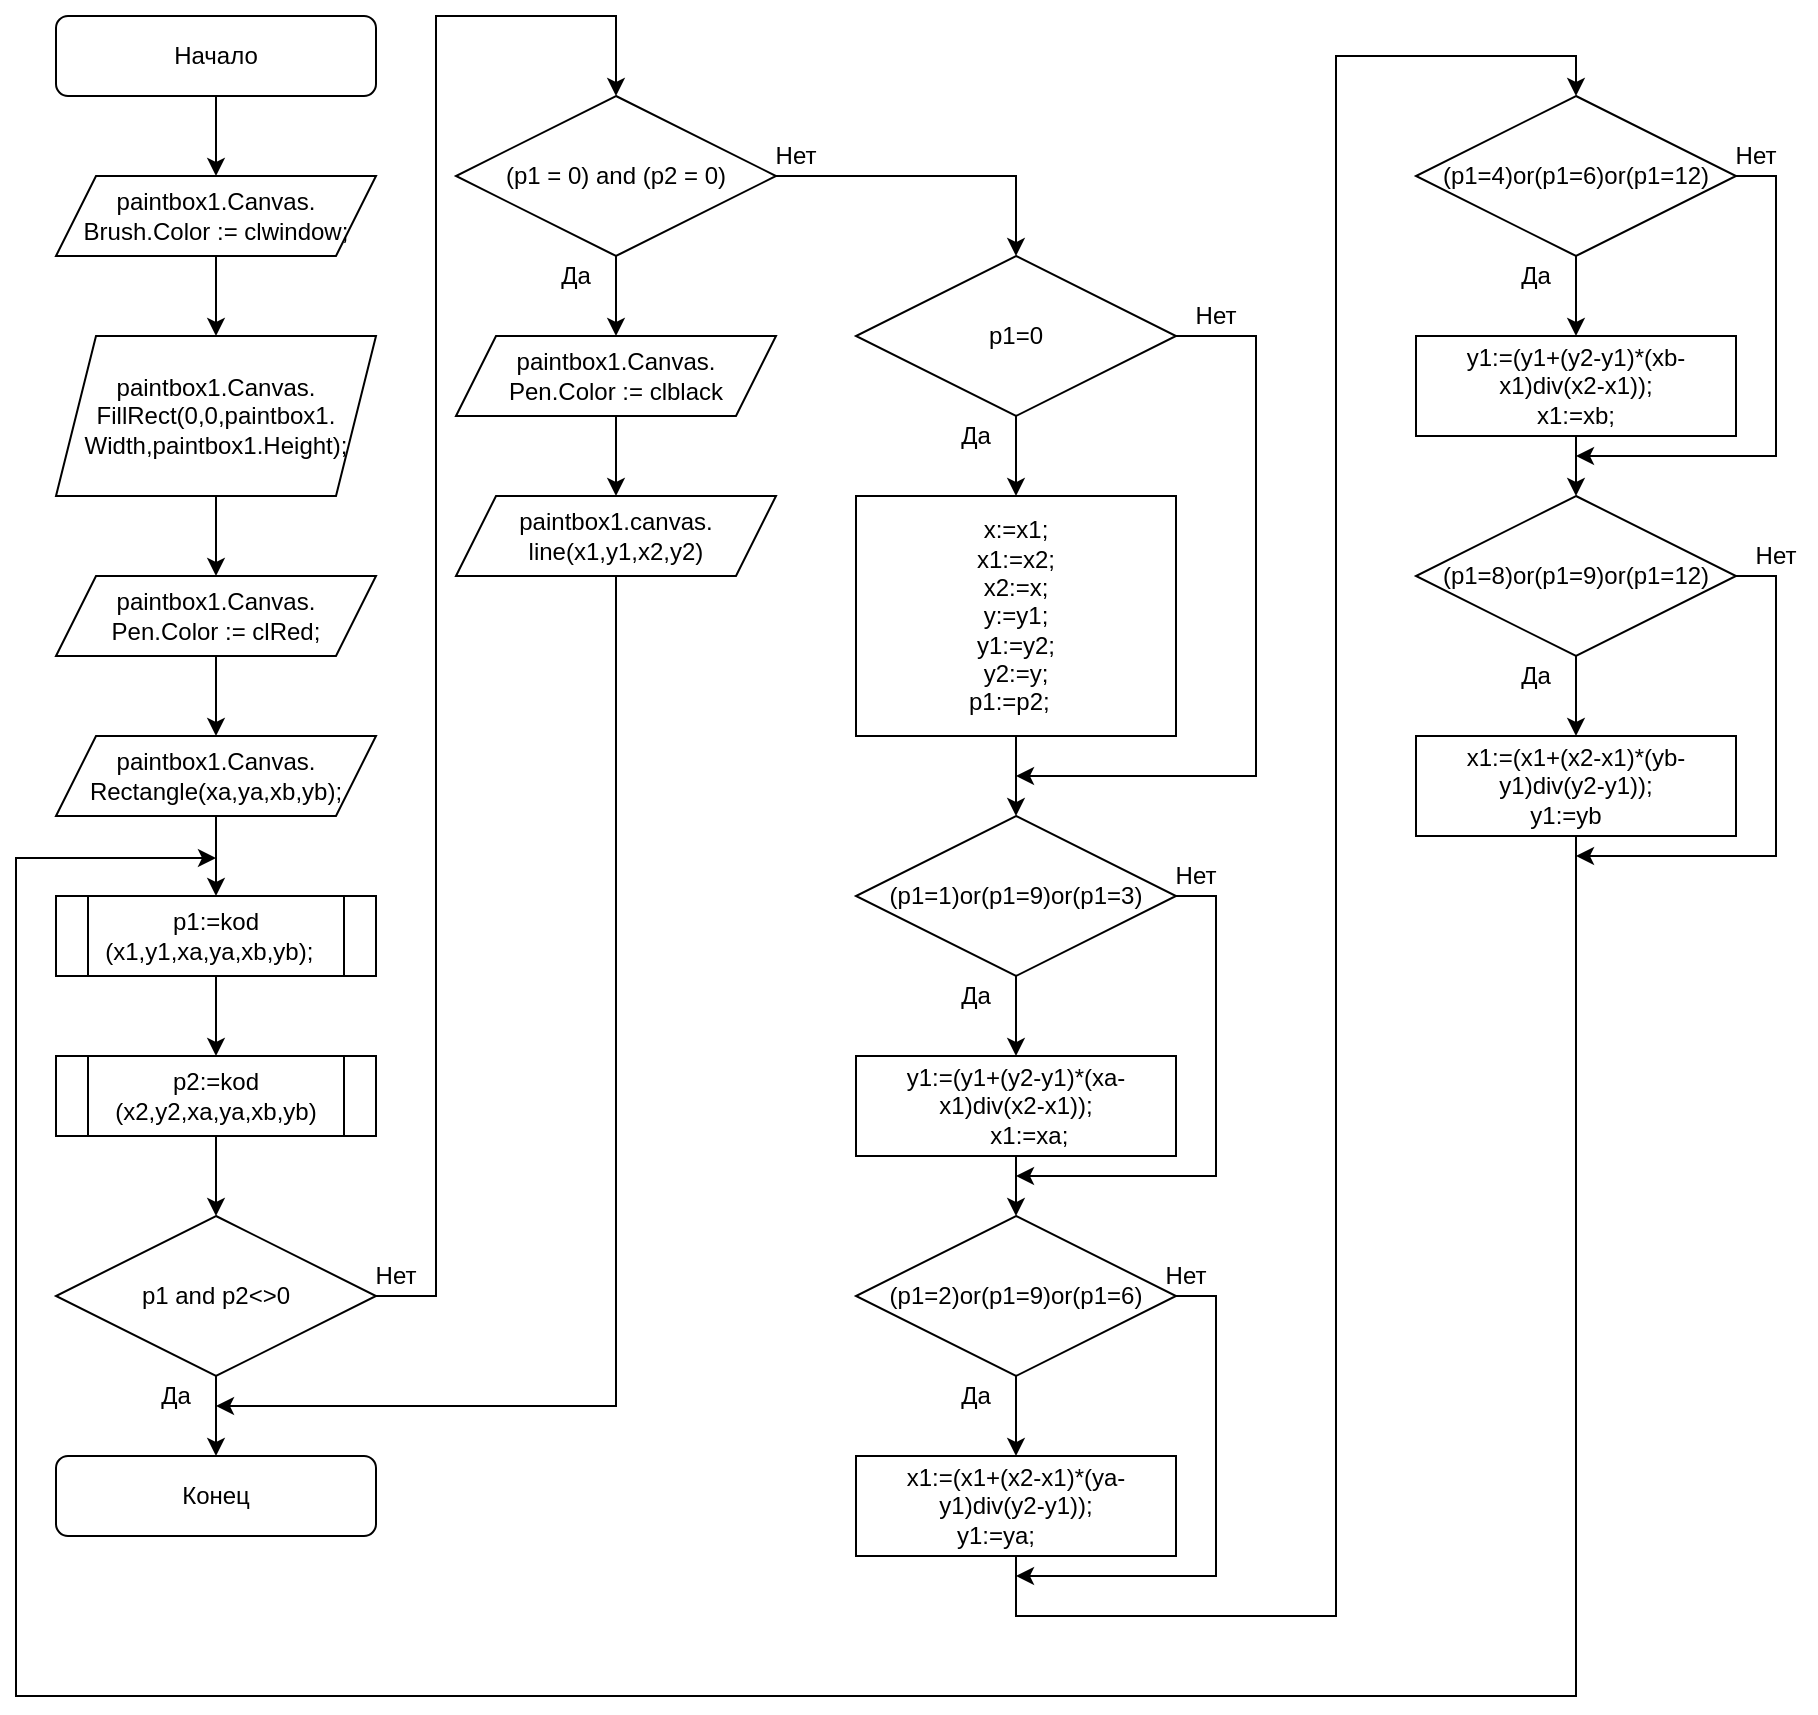 <mxfile version="14.5.1" type="device"><diagram id="j8oNb3tI4S_aDLMYUQda" name="Страница 1"><mxGraphModel dx="1086" dy="846" grid="1" gridSize="10" guides="1" tooltips="1" connect="1" arrows="1" fold="1" page="1" pageScale="1" pageWidth="1169" pageHeight="1654" math="0" shadow="0"><root><mxCell id="0"/><mxCell id="1" parent="0"/><mxCell id="WYTVb56oRD1mSbBQ0nYk-2" style="edgeStyle=orthogonalEdgeStyle;rounded=0;orthogonalLoop=1;jettySize=auto;html=1;exitX=0.5;exitY=1;exitDx=0;exitDy=0;" edge="1" parent="1" source="WYTVb56oRD1mSbBQ0nYk-1" target="WYTVb56oRD1mSbBQ0nYk-3"><mxGeometry relative="1" as="geometry"><mxPoint x="120" y="120" as="targetPoint"/></mxGeometry></mxCell><mxCell id="WYTVb56oRD1mSbBQ0nYk-1" value="Начало" style="rounded=1;whiteSpace=wrap;html=1;" vertex="1" parent="1"><mxGeometry x="40" y="40" width="160" height="40" as="geometry"/></mxCell><mxCell id="WYTVb56oRD1mSbBQ0nYk-4" style="edgeStyle=orthogonalEdgeStyle;rounded=0;orthogonalLoop=1;jettySize=auto;html=1;exitX=0.5;exitY=1;exitDx=0;exitDy=0;" edge="1" parent="1" source="WYTVb56oRD1mSbBQ0nYk-3"><mxGeometry relative="1" as="geometry"><mxPoint x="120" y="200" as="targetPoint"/></mxGeometry></mxCell><mxCell id="WYTVb56oRD1mSbBQ0nYk-3" value="paintbox1.Canvas.&lt;br&gt;Brush.Color := clwindow;" style="shape=parallelogram;perimeter=parallelogramPerimeter;whiteSpace=wrap;html=1;fixedSize=1;" vertex="1" parent="1"><mxGeometry x="40" y="120" width="160" height="40" as="geometry"/></mxCell><mxCell id="WYTVb56oRD1mSbBQ0nYk-6" style="edgeStyle=orthogonalEdgeStyle;rounded=0;orthogonalLoop=1;jettySize=auto;html=1;exitX=0.5;exitY=1;exitDx=0;exitDy=0;" edge="1" parent="1" source="WYTVb56oRD1mSbBQ0nYk-5"><mxGeometry relative="1" as="geometry"><mxPoint x="120" y="320" as="targetPoint"/></mxGeometry></mxCell><mxCell id="WYTVb56oRD1mSbBQ0nYk-5" value="paintbox1.Canvas.&lt;br&gt;FillRect(0,0,paintbox1.&lt;br&gt;Width,paintbox1.Height);" style="shape=parallelogram;perimeter=parallelogramPerimeter;whiteSpace=wrap;html=1;fixedSize=1;" vertex="1" parent="1"><mxGeometry x="40" y="200" width="160" height="80" as="geometry"/></mxCell><mxCell id="WYTVb56oRD1mSbBQ0nYk-8" style="edgeStyle=orthogonalEdgeStyle;rounded=0;orthogonalLoop=1;jettySize=auto;html=1;exitX=0.5;exitY=1;exitDx=0;exitDy=0;" edge="1" parent="1" source="WYTVb56oRD1mSbBQ0nYk-7"><mxGeometry relative="1" as="geometry"><mxPoint x="120" y="400" as="targetPoint"/></mxGeometry></mxCell><mxCell id="WYTVb56oRD1mSbBQ0nYk-7" value="paintbox1.Canvas.&lt;br&gt;Pen.Color := clRed;" style="shape=parallelogram;perimeter=parallelogramPerimeter;whiteSpace=wrap;html=1;fixedSize=1;" vertex="1" parent="1"><mxGeometry x="40" y="320" width="160" height="40" as="geometry"/></mxCell><mxCell id="WYTVb56oRD1mSbBQ0nYk-10" style="edgeStyle=orthogonalEdgeStyle;rounded=0;orthogonalLoop=1;jettySize=auto;html=1;exitX=0.5;exitY=1;exitDx=0;exitDy=0;" edge="1" parent="1" source="WYTVb56oRD1mSbBQ0nYk-9" target="WYTVb56oRD1mSbBQ0nYk-11"><mxGeometry relative="1" as="geometry"><mxPoint x="120" y="480" as="targetPoint"/></mxGeometry></mxCell><mxCell id="WYTVb56oRD1mSbBQ0nYk-9" value="paintbox1.Canvas.&lt;br&gt;Rectangle(xa,ya,xb,yb);" style="shape=parallelogram;perimeter=parallelogramPerimeter;whiteSpace=wrap;html=1;fixedSize=1;" vertex="1" parent="1"><mxGeometry x="40" y="400" width="160" height="40" as="geometry"/></mxCell><mxCell id="WYTVb56oRD1mSbBQ0nYk-12" style="edgeStyle=orthogonalEdgeStyle;rounded=0;orthogonalLoop=1;jettySize=auto;html=1;exitX=0.5;exitY=1;exitDx=0;exitDy=0;" edge="1" parent="1" source="WYTVb56oRD1mSbBQ0nYk-11"><mxGeometry relative="1" as="geometry"><mxPoint x="120" y="560" as="targetPoint"/></mxGeometry></mxCell><mxCell id="WYTVb56oRD1mSbBQ0nYk-11" value="p1:=kod&lt;br&gt;(x1,y1,xa,ya,xb,yb);&amp;nbsp;&amp;nbsp;" style="shape=process;whiteSpace=wrap;html=1;backgroundOutline=1;" vertex="1" parent="1"><mxGeometry x="40" y="480" width="160" height="40" as="geometry"/></mxCell><mxCell id="WYTVb56oRD1mSbBQ0nYk-15" style="edgeStyle=orthogonalEdgeStyle;rounded=0;orthogonalLoop=1;jettySize=auto;html=1;exitX=0.5;exitY=1;exitDx=0;exitDy=0;entryX=0.5;entryY=0;entryDx=0;entryDy=0;" edge="1" parent="1" source="WYTVb56oRD1mSbBQ0nYk-13" target="WYTVb56oRD1mSbBQ0nYk-14"><mxGeometry relative="1" as="geometry"/></mxCell><mxCell id="WYTVb56oRD1mSbBQ0nYk-13" value="p2:=kod&lt;br&gt;(x2,y2,xa,ya,xb,yb)" style="shape=process;whiteSpace=wrap;html=1;backgroundOutline=1;" vertex="1" parent="1"><mxGeometry x="40" y="560" width="160" height="40" as="geometry"/></mxCell><mxCell id="WYTVb56oRD1mSbBQ0nYk-16" style="edgeStyle=orthogonalEdgeStyle;rounded=0;orthogonalLoop=1;jettySize=auto;html=1;exitX=0.5;exitY=1;exitDx=0;exitDy=0;" edge="1" parent="1" source="WYTVb56oRD1mSbBQ0nYk-14"><mxGeometry relative="1" as="geometry"><mxPoint x="120" y="760" as="targetPoint"/></mxGeometry></mxCell><mxCell id="WYTVb56oRD1mSbBQ0nYk-19" style="edgeStyle=orthogonalEdgeStyle;rounded=0;orthogonalLoop=1;jettySize=auto;html=1;exitX=1;exitY=0.5;exitDx=0;exitDy=0;" edge="1" parent="1" source="WYTVb56oRD1mSbBQ0nYk-14"><mxGeometry relative="1" as="geometry"><mxPoint x="320" y="80" as="targetPoint"/><Array as="points"><mxPoint x="230" y="680"/><mxPoint x="230" y="40"/></Array></mxGeometry></mxCell><mxCell id="WYTVb56oRD1mSbBQ0nYk-14" value="p1 and p2&amp;lt;&amp;gt;0" style="rhombus;whiteSpace=wrap;html=1;" vertex="1" parent="1"><mxGeometry x="40" y="640" width="160" height="80" as="geometry"/></mxCell><mxCell id="WYTVb56oRD1mSbBQ0nYk-17" value="Конец" style="rounded=1;whiteSpace=wrap;html=1;" vertex="1" parent="1"><mxGeometry x="40" y="760" width="160" height="40" as="geometry"/></mxCell><mxCell id="WYTVb56oRD1mSbBQ0nYk-18" value="Да" style="text;html=1;strokeColor=none;fillColor=none;align=center;verticalAlign=middle;whiteSpace=wrap;rounded=0;" vertex="1" parent="1"><mxGeometry x="80" y="720" width="40" height="20" as="geometry"/></mxCell><mxCell id="WYTVb56oRD1mSbBQ0nYk-21" style="edgeStyle=orthogonalEdgeStyle;rounded=0;orthogonalLoop=1;jettySize=auto;html=1;exitX=0.5;exitY=1;exitDx=0;exitDy=0;" edge="1" parent="1" source="WYTVb56oRD1mSbBQ0nYk-20"><mxGeometry relative="1" as="geometry"><mxPoint x="320" y="200" as="targetPoint"/></mxGeometry></mxCell><mxCell id="WYTVb56oRD1mSbBQ0nYk-27" style="edgeStyle=orthogonalEdgeStyle;rounded=0;orthogonalLoop=1;jettySize=auto;html=1;exitX=1;exitY=0.5;exitDx=0;exitDy=0;entryX=0.5;entryY=0;entryDx=0;entryDy=0;" edge="1" parent="1" source="WYTVb56oRD1mSbBQ0nYk-20" target="WYTVb56oRD1mSbBQ0nYk-28"><mxGeometry relative="1" as="geometry"><mxPoint x="480" y="160" as="targetPoint"/><Array as="points"><mxPoint x="520" y="120"/></Array></mxGeometry></mxCell><mxCell id="WYTVb56oRD1mSbBQ0nYk-20" value="(p1 = 0) and (p2 = 0)" style="rhombus;whiteSpace=wrap;html=1;" vertex="1" parent="1"><mxGeometry x="240" y="80" width="160" height="80" as="geometry"/></mxCell><mxCell id="WYTVb56oRD1mSbBQ0nYk-22" value="Да" style="text;html=1;strokeColor=none;fillColor=none;align=center;verticalAlign=middle;whiteSpace=wrap;rounded=0;" vertex="1" parent="1"><mxGeometry x="280" y="160" width="40" height="20" as="geometry"/></mxCell><mxCell id="WYTVb56oRD1mSbBQ0nYk-24" style="edgeStyle=orthogonalEdgeStyle;rounded=0;orthogonalLoop=1;jettySize=auto;html=1;exitX=0.5;exitY=1;exitDx=0;exitDy=0;" edge="1" parent="1" source="WYTVb56oRD1mSbBQ0nYk-23"><mxGeometry relative="1" as="geometry"><mxPoint x="320" y="280" as="targetPoint"/></mxGeometry></mxCell><mxCell id="WYTVb56oRD1mSbBQ0nYk-23" value="paintbox1.Canvas.&lt;br&gt;Pen.Color := clblack" style="shape=parallelogram;perimeter=parallelogramPerimeter;whiteSpace=wrap;html=1;fixedSize=1;" vertex="1" parent="1"><mxGeometry x="240" y="200" width="160" height="40" as="geometry"/></mxCell><mxCell id="WYTVb56oRD1mSbBQ0nYk-26" style="edgeStyle=orthogonalEdgeStyle;rounded=0;orthogonalLoop=1;jettySize=auto;html=1;exitX=0.5;exitY=1;exitDx=0;exitDy=0;entryX=1;entryY=0.75;entryDx=0;entryDy=0;" edge="1" parent="1" source="WYTVb56oRD1mSbBQ0nYk-25" target="WYTVb56oRD1mSbBQ0nYk-18"><mxGeometry relative="1" as="geometry"/></mxCell><mxCell id="WYTVb56oRD1mSbBQ0nYk-25" value="paintbox1.canvas.&lt;br&gt;line(x1,y1,x2,y2)" style="shape=parallelogram;perimeter=parallelogramPerimeter;whiteSpace=wrap;html=1;fixedSize=1;" vertex="1" parent="1"><mxGeometry x="240" y="280" width="160" height="40" as="geometry"/></mxCell><mxCell id="WYTVb56oRD1mSbBQ0nYk-29" style="edgeStyle=orthogonalEdgeStyle;rounded=0;orthogonalLoop=1;jettySize=auto;html=1;exitX=0.5;exitY=1;exitDx=0;exitDy=0;" edge="1" parent="1" source="WYTVb56oRD1mSbBQ0nYk-28"><mxGeometry relative="1" as="geometry"><mxPoint x="520" y="280" as="targetPoint"/></mxGeometry></mxCell><mxCell id="WYTVb56oRD1mSbBQ0nYk-35" style="edgeStyle=orthogonalEdgeStyle;rounded=0;orthogonalLoop=1;jettySize=auto;html=1;exitX=1;exitY=0.5;exitDx=0;exitDy=0;" edge="1" parent="1" source="WYTVb56oRD1mSbBQ0nYk-28"><mxGeometry relative="1" as="geometry"><mxPoint x="520" y="420" as="targetPoint"/><Array as="points"><mxPoint x="640" y="200"/><mxPoint x="640" y="420"/></Array></mxGeometry></mxCell><mxCell id="WYTVb56oRD1mSbBQ0nYk-28" value="p1=0" style="rhombus;whiteSpace=wrap;html=1;" vertex="1" parent="1"><mxGeometry x="440" y="160" width="160" height="80" as="geometry"/></mxCell><mxCell id="WYTVb56oRD1mSbBQ0nYk-30" value="Да" style="text;html=1;strokeColor=none;fillColor=none;align=center;verticalAlign=middle;whiteSpace=wrap;rounded=0;" vertex="1" parent="1"><mxGeometry x="480" y="240" width="40" height="20" as="geometry"/></mxCell><mxCell id="WYTVb56oRD1mSbBQ0nYk-31" value="Нет" style="text;html=1;strokeColor=none;fillColor=none;align=center;verticalAlign=middle;whiteSpace=wrap;rounded=0;" vertex="1" parent="1"><mxGeometry x="190" y="660" width="40" height="20" as="geometry"/></mxCell><mxCell id="WYTVb56oRD1mSbBQ0nYk-32" value="Нет" style="text;html=1;strokeColor=none;fillColor=none;align=center;verticalAlign=middle;whiteSpace=wrap;rounded=0;" vertex="1" parent="1"><mxGeometry x="390" y="100" width="40" height="20" as="geometry"/></mxCell><mxCell id="WYTVb56oRD1mSbBQ0nYk-34" style="edgeStyle=orthogonalEdgeStyle;rounded=0;orthogonalLoop=1;jettySize=auto;html=1;exitX=0.5;exitY=1;exitDx=0;exitDy=0;" edge="1" parent="1" source="WYTVb56oRD1mSbBQ0nYk-33"><mxGeometry relative="1" as="geometry"><mxPoint x="520" y="440" as="targetPoint"/></mxGeometry></mxCell><mxCell id="WYTVb56oRD1mSbBQ0nYk-33" value="&lt;div&gt;x:=x1;&lt;/div&gt;&lt;div&gt;x1:=x2;&lt;/div&gt;&lt;div&gt;x2:=x;&lt;/div&gt;&lt;div&gt;y:=y1;&lt;/div&gt;&lt;div&gt;y1:=y2;&lt;/div&gt;&lt;div&gt;y2:=y;&lt;/div&gt;&lt;div&gt;p1:=p2;&amp;nbsp;&amp;nbsp;&lt;/div&gt;" style="rounded=0;whiteSpace=wrap;html=1;" vertex="1" parent="1"><mxGeometry x="440" y="280" width="160" height="120" as="geometry"/></mxCell><mxCell id="WYTVb56oRD1mSbBQ0nYk-36" value="Нет" style="text;html=1;strokeColor=none;fillColor=none;align=center;verticalAlign=middle;whiteSpace=wrap;rounded=0;" vertex="1" parent="1"><mxGeometry x="600" y="180" width="40" height="20" as="geometry"/></mxCell><mxCell id="WYTVb56oRD1mSbBQ0nYk-38" style="edgeStyle=orthogonalEdgeStyle;rounded=0;orthogonalLoop=1;jettySize=auto;html=1;exitX=0.5;exitY=1;exitDx=0;exitDy=0;" edge="1" parent="1" source="WYTVb56oRD1mSbBQ0nYk-37"><mxGeometry relative="1" as="geometry"><mxPoint x="520" y="560" as="targetPoint"/></mxGeometry></mxCell><mxCell id="WYTVb56oRD1mSbBQ0nYk-42" style="edgeStyle=orthogonalEdgeStyle;rounded=0;orthogonalLoop=1;jettySize=auto;html=1;exitX=1;exitY=0.5;exitDx=0;exitDy=0;" edge="1" parent="1" source="WYTVb56oRD1mSbBQ0nYk-37"><mxGeometry relative="1" as="geometry"><mxPoint x="520" y="620" as="targetPoint"/><Array as="points"><mxPoint x="620" y="480"/><mxPoint x="620" y="620"/></Array></mxGeometry></mxCell><mxCell id="WYTVb56oRD1mSbBQ0nYk-37" value="(p1=1)or(p1=9)or(p1=3)" style="rhombus;whiteSpace=wrap;html=1;" vertex="1" parent="1"><mxGeometry x="440" y="440" width="160" height="80" as="geometry"/></mxCell><mxCell id="WYTVb56oRD1mSbBQ0nYk-39" value="Да" style="text;html=1;strokeColor=none;fillColor=none;align=center;verticalAlign=middle;whiteSpace=wrap;rounded=0;" vertex="1" parent="1"><mxGeometry x="480" y="520" width="40" height="20" as="geometry"/></mxCell><mxCell id="WYTVb56oRD1mSbBQ0nYk-41" style="edgeStyle=orthogonalEdgeStyle;rounded=0;orthogonalLoop=1;jettySize=auto;html=1;exitX=0.5;exitY=1;exitDx=0;exitDy=0;" edge="1" parent="1" source="WYTVb56oRD1mSbBQ0nYk-40"><mxGeometry relative="1" as="geometry"><mxPoint x="520" y="640" as="targetPoint"/></mxGeometry></mxCell><mxCell id="WYTVb56oRD1mSbBQ0nYk-40" value="&lt;div&gt;&lt;br&gt;&lt;/div&gt;&lt;div&gt;y1:=(y1+(y2-y1)*(xa-x1)div(x2-x1));&lt;/div&gt;&lt;div&gt;&amp;nbsp; &amp;nbsp; &amp;nbsp; &amp;nbsp; &amp;nbsp; &amp;nbsp; &amp;nbsp; &amp;nbsp; &amp;nbsp; &amp;nbsp;x1:=xa;&amp;nbsp; &amp;nbsp; &amp;nbsp; &amp;nbsp; &amp;nbsp; &amp;nbsp; &amp;nbsp; &amp;nbsp; &amp;nbsp; &amp;nbsp; &amp;nbsp; &amp;nbsp; &amp;nbsp; &amp;nbsp;&amp;nbsp;&lt;/div&gt;" style="rounded=0;whiteSpace=wrap;html=1;" vertex="1" parent="1"><mxGeometry x="440" y="560" width="160" height="50" as="geometry"/></mxCell><mxCell id="WYTVb56oRD1mSbBQ0nYk-43" style="edgeStyle=orthogonalEdgeStyle;rounded=0;orthogonalLoop=1;jettySize=auto;html=1;exitX=0.5;exitY=1;exitDx=0;exitDy=0;" edge="1" parent="1" source="WYTVb56oRD1mSbBQ0nYk-45"><mxGeometry relative="1" as="geometry"><mxPoint x="520" y="760" as="targetPoint"/></mxGeometry></mxCell><mxCell id="WYTVb56oRD1mSbBQ0nYk-44" style="edgeStyle=orthogonalEdgeStyle;rounded=0;orthogonalLoop=1;jettySize=auto;html=1;exitX=1;exitY=0.5;exitDx=0;exitDy=0;" edge="1" parent="1" source="WYTVb56oRD1mSbBQ0nYk-45"><mxGeometry relative="1" as="geometry"><mxPoint x="520" y="820" as="targetPoint"/><Array as="points"><mxPoint x="620" y="680"/><mxPoint x="620" y="820"/></Array></mxGeometry></mxCell><mxCell id="WYTVb56oRD1mSbBQ0nYk-45" value="(p1=2)or(p1=9)or(p1=6)" style="rhombus;whiteSpace=wrap;html=1;" vertex="1" parent="1"><mxGeometry x="440" y="640" width="160" height="80" as="geometry"/></mxCell><mxCell id="WYTVb56oRD1mSbBQ0nYk-46" value="Да" style="text;html=1;strokeColor=none;fillColor=none;align=center;verticalAlign=middle;whiteSpace=wrap;rounded=0;" vertex="1" parent="1"><mxGeometry x="480" y="720" width="40" height="20" as="geometry"/></mxCell><mxCell id="WYTVb56oRD1mSbBQ0nYk-47" style="edgeStyle=orthogonalEdgeStyle;rounded=0;orthogonalLoop=1;jettySize=auto;html=1;exitX=0.5;exitY=1;exitDx=0;exitDy=0;entryX=0.5;entryY=0;entryDx=0;entryDy=0;" edge="1" parent="1" source="WYTVb56oRD1mSbBQ0nYk-48" target="WYTVb56oRD1mSbBQ0nYk-51"><mxGeometry relative="1" as="geometry"><mxPoint x="520" y="840" as="targetPoint"/><Array as="points"><mxPoint x="520" y="840"/><mxPoint x="680" y="840"/><mxPoint x="680" y="60"/><mxPoint x="800" y="60"/></Array></mxGeometry></mxCell><mxCell id="WYTVb56oRD1mSbBQ0nYk-48" value="&lt;div&gt;x1:=(x1+(x2-x1)*(ya-y1)div(y2-y1));&lt;/div&gt;&lt;div&gt;y1:=ya;&amp;nbsp; &amp;nbsp; &amp;nbsp;&amp;nbsp;&lt;/div&gt;" style="rounded=0;whiteSpace=wrap;html=1;" vertex="1" parent="1"><mxGeometry x="440" y="760" width="160" height="50" as="geometry"/></mxCell><mxCell id="WYTVb56oRD1mSbBQ0nYk-49" style="edgeStyle=orthogonalEdgeStyle;rounded=0;orthogonalLoop=1;jettySize=auto;html=1;exitX=0.5;exitY=1;exitDx=0;exitDy=0;" edge="1" parent="1" source="WYTVb56oRD1mSbBQ0nYk-51"><mxGeometry relative="1" as="geometry"><mxPoint x="800" y="200" as="targetPoint"/></mxGeometry></mxCell><mxCell id="WYTVb56oRD1mSbBQ0nYk-50" style="edgeStyle=orthogonalEdgeStyle;rounded=0;orthogonalLoop=1;jettySize=auto;html=1;exitX=1;exitY=0.5;exitDx=0;exitDy=0;" edge="1" parent="1" source="WYTVb56oRD1mSbBQ0nYk-51"><mxGeometry relative="1" as="geometry"><mxPoint x="800" y="260" as="targetPoint"/><Array as="points"><mxPoint x="900" y="120"/><mxPoint x="900" y="260"/></Array></mxGeometry></mxCell><mxCell id="WYTVb56oRD1mSbBQ0nYk-51" value="(p1=4)or(p1=6)or(p1=12)" style="rhombus;whiteSpace=wrap;html=1;" vertex="1" parent="1"><mxGeometry x="720" y="80" width="160" height="80" as="geometry"/></mxCell><mxCell id="WYTVb56oRD1mSbBQ0nYk-52" value="Да" style="text;html=1;strokeColor=none;fillColor=none;align=center;verticalAlign=middle;whiteSpace=wrap;rounded=0;" vertex="1" parent="1"><mxGeometry x="760" y="160" width="40" height="20" as="geometry"/></mxCell><mxCell id="WYTVb56oRD1mSbBQ0nYk-53" style="edgeStyle=orthogonalEdgeStyle;rounded=0;orthogonalLoop=1;jettySize=auto;html=1;exitX=0.5;exitY=1;exitDx=0;exitDy=0;" edge="1" parent="1" source="WYTVb56oRD1mSbBQ0nYk-54"><mxGeometry relative="1" as="geometry"><mxPoint x="800" y="280" as="targetPoint"/></mxGeometry></mxCell><mxCell id="WYTVb56oRD1mSbBQ0nYk-54" value="&lt;div&gt;y1:=(y1+(y2-y1)*(xb-x1)div(x2-x1));&lt;/div&gt;&lt;div&gt;&amp;nbsp; x1:=xb;&amp;nbsp;&amp;nbsp;&lt;/div&gt;" style="rounded=0;whiteSpace=wrap;html=1;" vertex="1" parent="1"><mxGeometry x="720" y="200" width="160" height="50" as="geometry"/></mxCell><mxCell id="WYTVb56oRD1mSbBQ0nYk-55" style="edgeStyle=orthogonalEdgeStyle;rounded=0;orthogonalLoop=1;jettySize=auto;html=1;exitX=0.5;exitY=1;exitDx=0;exitDy=0;" edge="1" parent="1" source="WYTVb56oRD1mSbBQ0nYk-57"><mxGeometry relative="1" as="geometry"><mxPoint x="800" y="400" as="targetPoint"/></mxGeometry></mxCell><mxCell id="WYTVb56oRD1mSbBQ0nYk-56" style="edgeStyle=orthogonalEdgeStyle;rounded=0;orthogonalLoop=1;jettySize=auto;html=1;exitX=1;exitY=0.5;exitDx=0;exitDy=0;" edge="1" parent="1" source="WYTVb56oRD1mSbBQ0nYk-57"><mxGeometry relative="1" as="geometry"><mxPoint x="800" y="460" as="targetPoint"/><Array as="points"><mxPoint x="900" y="320"/><mxPoint x="900" y="460"/></Array></mxGeometry></mxCell><mxCell id="WYTVb56oRD1mSbBQ0nYk-57" value="(p1=8)or(p1=9)or(p1=12)" style="rhombus;whiteSpace=wrap;html=1;" vertex="1" parent="1"><mxGeometry x="720" y="280" width="160" height="80" as="geometry"/></mxCell><mxCell id="WYTVb56oRD1mSbBQ0nYk-58" value="Да" style="text;html=1;strokeColor=none;fillColor=none;align=center;verticalAlign=middle;whiteSpace=wrap;rounded=0;" vertex="1" parent="1"><mxGeometry x="760" y="360" width="40" height="20" as="geometry"/></mxCell><mxCell id="WYTVb56oRD1mSbBQ0nYk-59" style="edgeStyle=orthogonalEdgeStyle;rounded=0;orthogonalLoop=1;jettySize=auto;html=1;exitX=0.5;exitY=1;exitDx=0;exitDy=0;" edge="1" parent="1" source="WYTVb56oRD1mSbBQ0nYk-60"><mxGeometry relative="1" as="geometry"><mxPoint x="120" y="461" as="targetPoint"/><Array as="points"><mxPoint x="800" y="880"/><mxPoint x="20" y="880"/><mxPoint x="20" y="461"/></Array></mxGeometry></mxCell><mxCell id="WYTVb56oRD1mSbBQ0nYk-60" value="&lt;div&gt;x1:=(x1+(x2-x1)*(yb-y1)div(y2-y1));&lt;/div&gt;&lt;div&gt;y1:=yb&amp;nbsp; &amp;nbsp;&lt;/div&gt;" style="rounded=0;whiteSpace=wrap;html=1;" vertex="1" parent="1"><mxGeometry x="720" y="400" width="160" height="50" as="geometry"/></mxCell><mxCell id="WYTVb56oRD1mSbBQ0nYk-61" value="Нет" style="text;html=1;strokeColor=none;fillColor=none;align=center;verticalAlign=middle;whiteSpace=wrap;rounded=0;" vertex="1" parent="1"><mxGeometry x="590" y="460" width="40" height="20" as="geometry"/></mxCell><mxCell id="WYTVb56oRD1mSbBQ0nYk-62" value="Нет" style="text;html=1;strokeColor=none;fillColor=none;align=center;verticalAlign=middle;whiteSpace=wrap;rounded=0;" vertex="1" parent="1"><mxGeometry x="585" y="660" width="40" height="20" as="geometry"/></mxCell><mxCell id="WYTVb56oRD1mSbBQ0nYk-63" value="Нет" style="text;html=1;strokeColor=none;fillColor=none;align=center;verticalAlign=middle;whiteSpace=wrap;rounded=0;" vertex="1" parent="1"><mxGeometry x="870" y="100" width="40" height="20" as="geometry"/></mxCell><mxCell id="WYTVb56oRD1mSbBQ0nYk-64" value="Нет" style="text;html=1;strokeColor=none;fillColor=none;align=center;verticalAlign=middle;whiteSpace=wrap;rounded=0;" vertex="1" parent="1"><mxGeometry x="880" y="300" width="40" height="20" as="geometry"/></mxCell></root></mxGraphModel></diagram></mxfile>